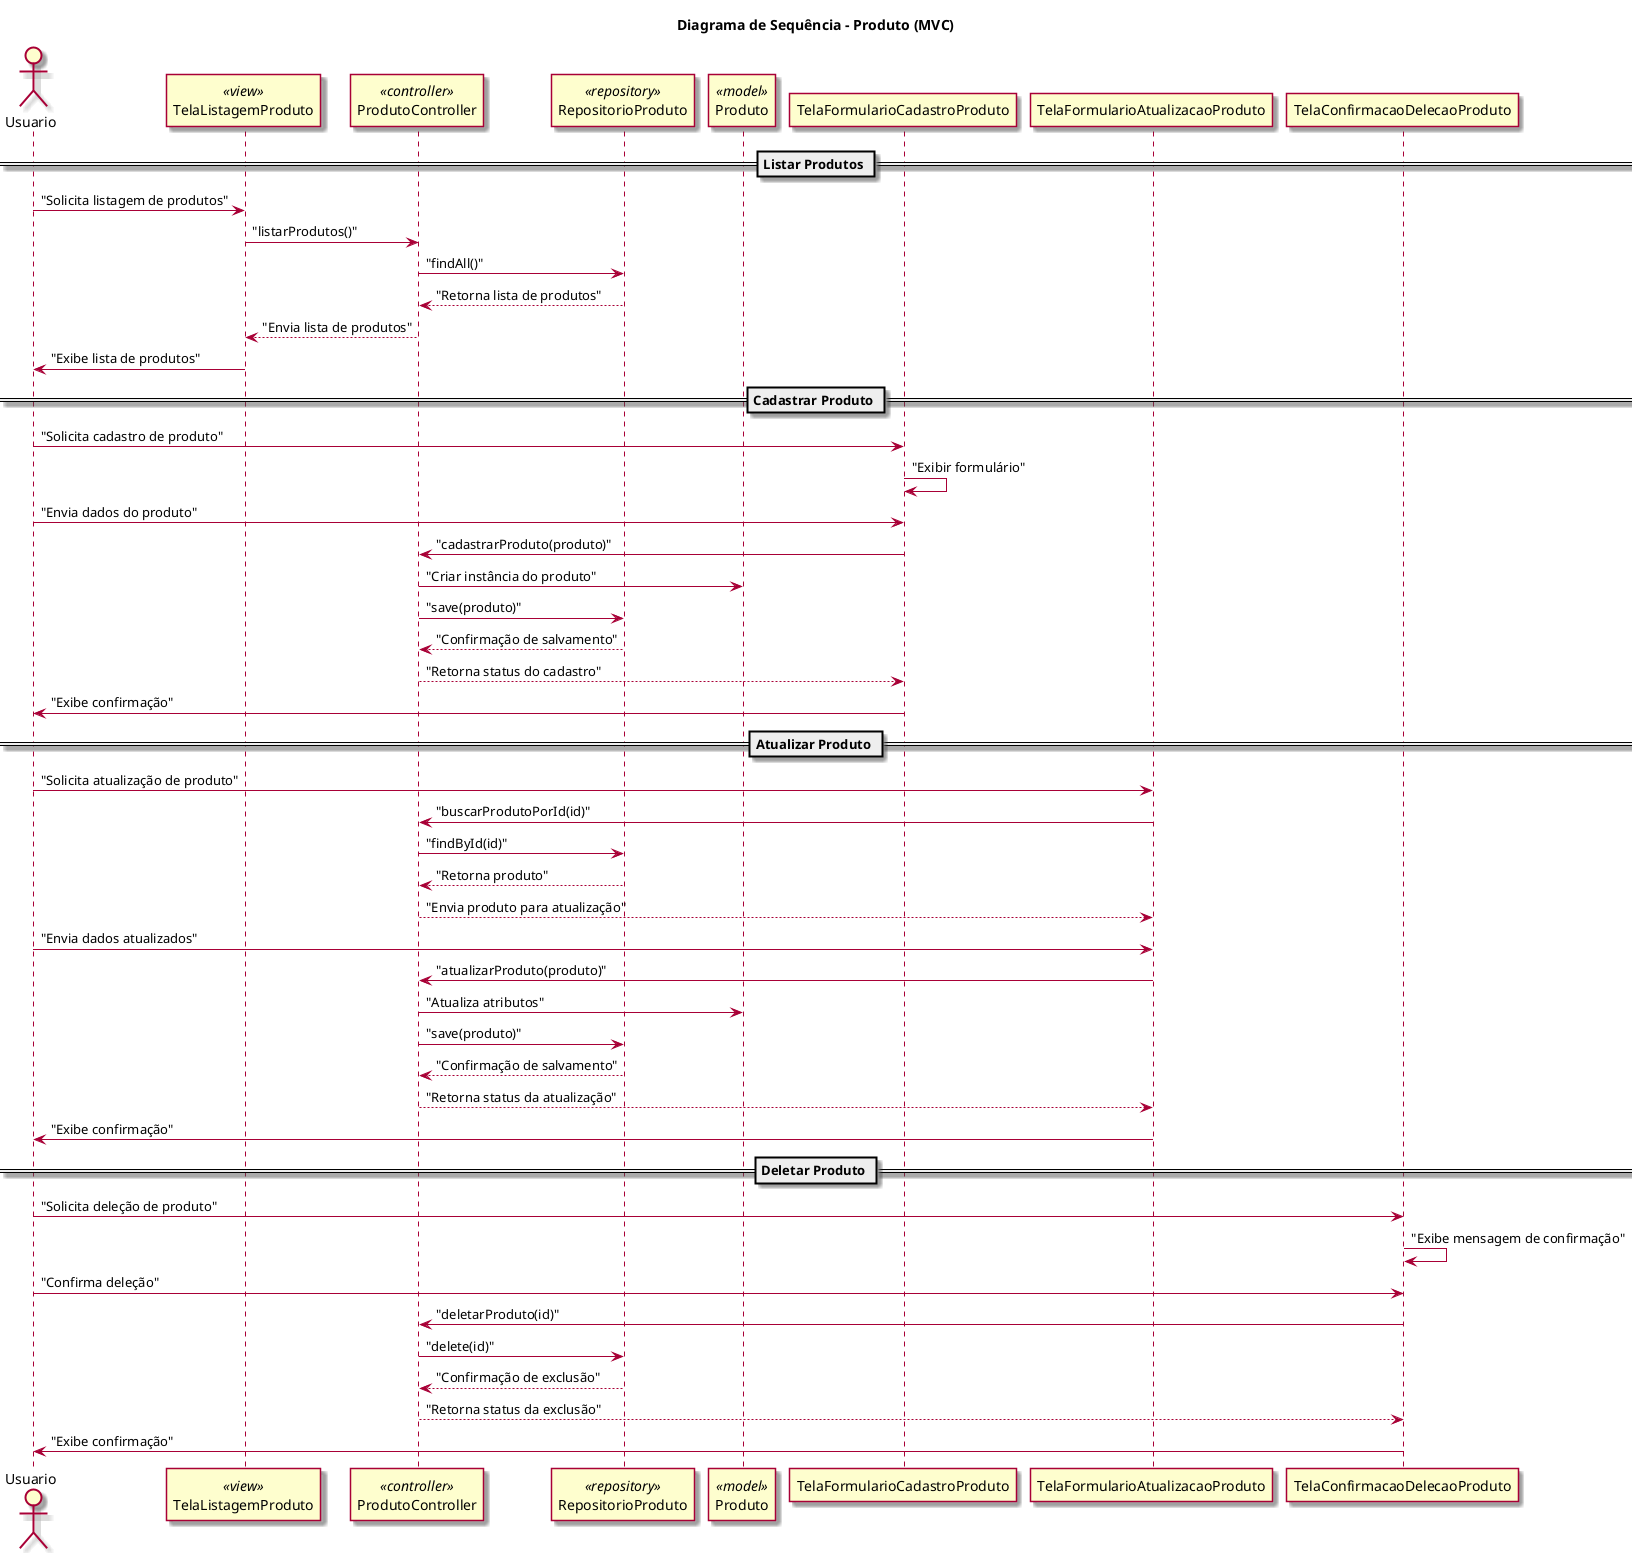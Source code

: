 @startuml
skin rose
title Diagrama de Sequência - Produto (MVC)

actor Usuario

participant TelaListagemProduto <<view>>
participant ProdutoController <<controller>>
participant RepositorioProduto <<repository>>
participant Produto <<model>>

== Listar Produtos ==
Usuario -> TelaListagemProduto: "Solicita listagem de produtos"
TelaListagemProduto -> ProdutoController: "listarProdutos()"
ProdutoController -> RepositorioProduto: "findAll()"
RepositorioProduto --> ProdutoController: "Retorna lista de produtos"
ProdutoController --> TelaListagemProduto: "Envia lista de produtos"
TelaListagemProduto -> Usuario: "Exibe lista de produtos"

== Cadastrar Produto ==
Usuario -> TelaFormularioCadastroProduto: "Solicita cadastro de produto"
TelaFormularioCadastroProduto -> TelaFormularioCadastroProduto: "Exibir formulário"
Usuario -> TelaFormularioCadastroProduto: "Envia dados do produto"
TelaFormularioCadastroProduto -> ProdutoController: "cadastrarProduto(produto)"
ProdutoController -> Produto: "Criar instância do produto"
ProdutoController -> RepositorioProduto: "save(produto)"
RepositorioProduto --> ProdutoController: "Confirmação de salvamento"
ProdutoController --> TelaFormularioCadastroProduto: "Retorna status do cadastro"
TelaFormularioCadastroProduto -> Usuario: "Exibe confirmação"

== Atualizar Produto ==
Usuario -> TelaFormularioAtualizacaoProduto: "Solicita atualização de produto"
TelaFormularioAtualizacaoProduto -> ProdutoController: "buscarProdutoPorId(id)"
ProdutoController -> RepositorioProduto: "findById(id)"
RepositorioProduto --> ProdutoController: "Retorna produto"
ProdutoController --> TelaFormularioAtualizacaoProduto: "Envia produto para atualização"
Usuario -> TelaFormularioAtualizacaoProduto: "Envia dados atualizados"
TelaFormularioAtualizacaoProduto -> ProdutoController: "atualizarProduto(produto)"
ProdutoController -> Produto: "Atualiza atributos"
ProdutoController -> RepositorioProduto: "save(produto)"
RepositorioProduto --> ProdutoController: "Confirmação de salvamento"
ProdutoController --> TelaFormularioAtualizacaoProduto: "Retorna status da atualização"
TelaFormularioAtualizacaoProduto -> Usuario: "Exibe confirmação"

== Deletar Produto ==
Usuario -> TelaConfirmacaoDelecaoProduto: "Solicita deleção de produto"
TelaConfirmacaoDelecaoProduto -> TelaConfirmacaoDelecaoProduto: "Exibe mensagem de confirmação"
Usuario -> TelaConfirmacaoDelecaoProduto: "Confirma deleção"
TelaConfirmacaoDelecaoProduto -> ProdutoController: "deletarProduto(id)"
ProdutoController -> RepositorioProduto: "delete(id)"
RepositorioProduto --> ProdutoController: "Confirmação de exclusão"
ProdutoController --> TelaConfirmacaoDelecaoProduto: "Retorna status da exclusão"
TelaConfirmacaoDelecaoProduto -> Usuario: "Exibe confirmação"

@enduml
